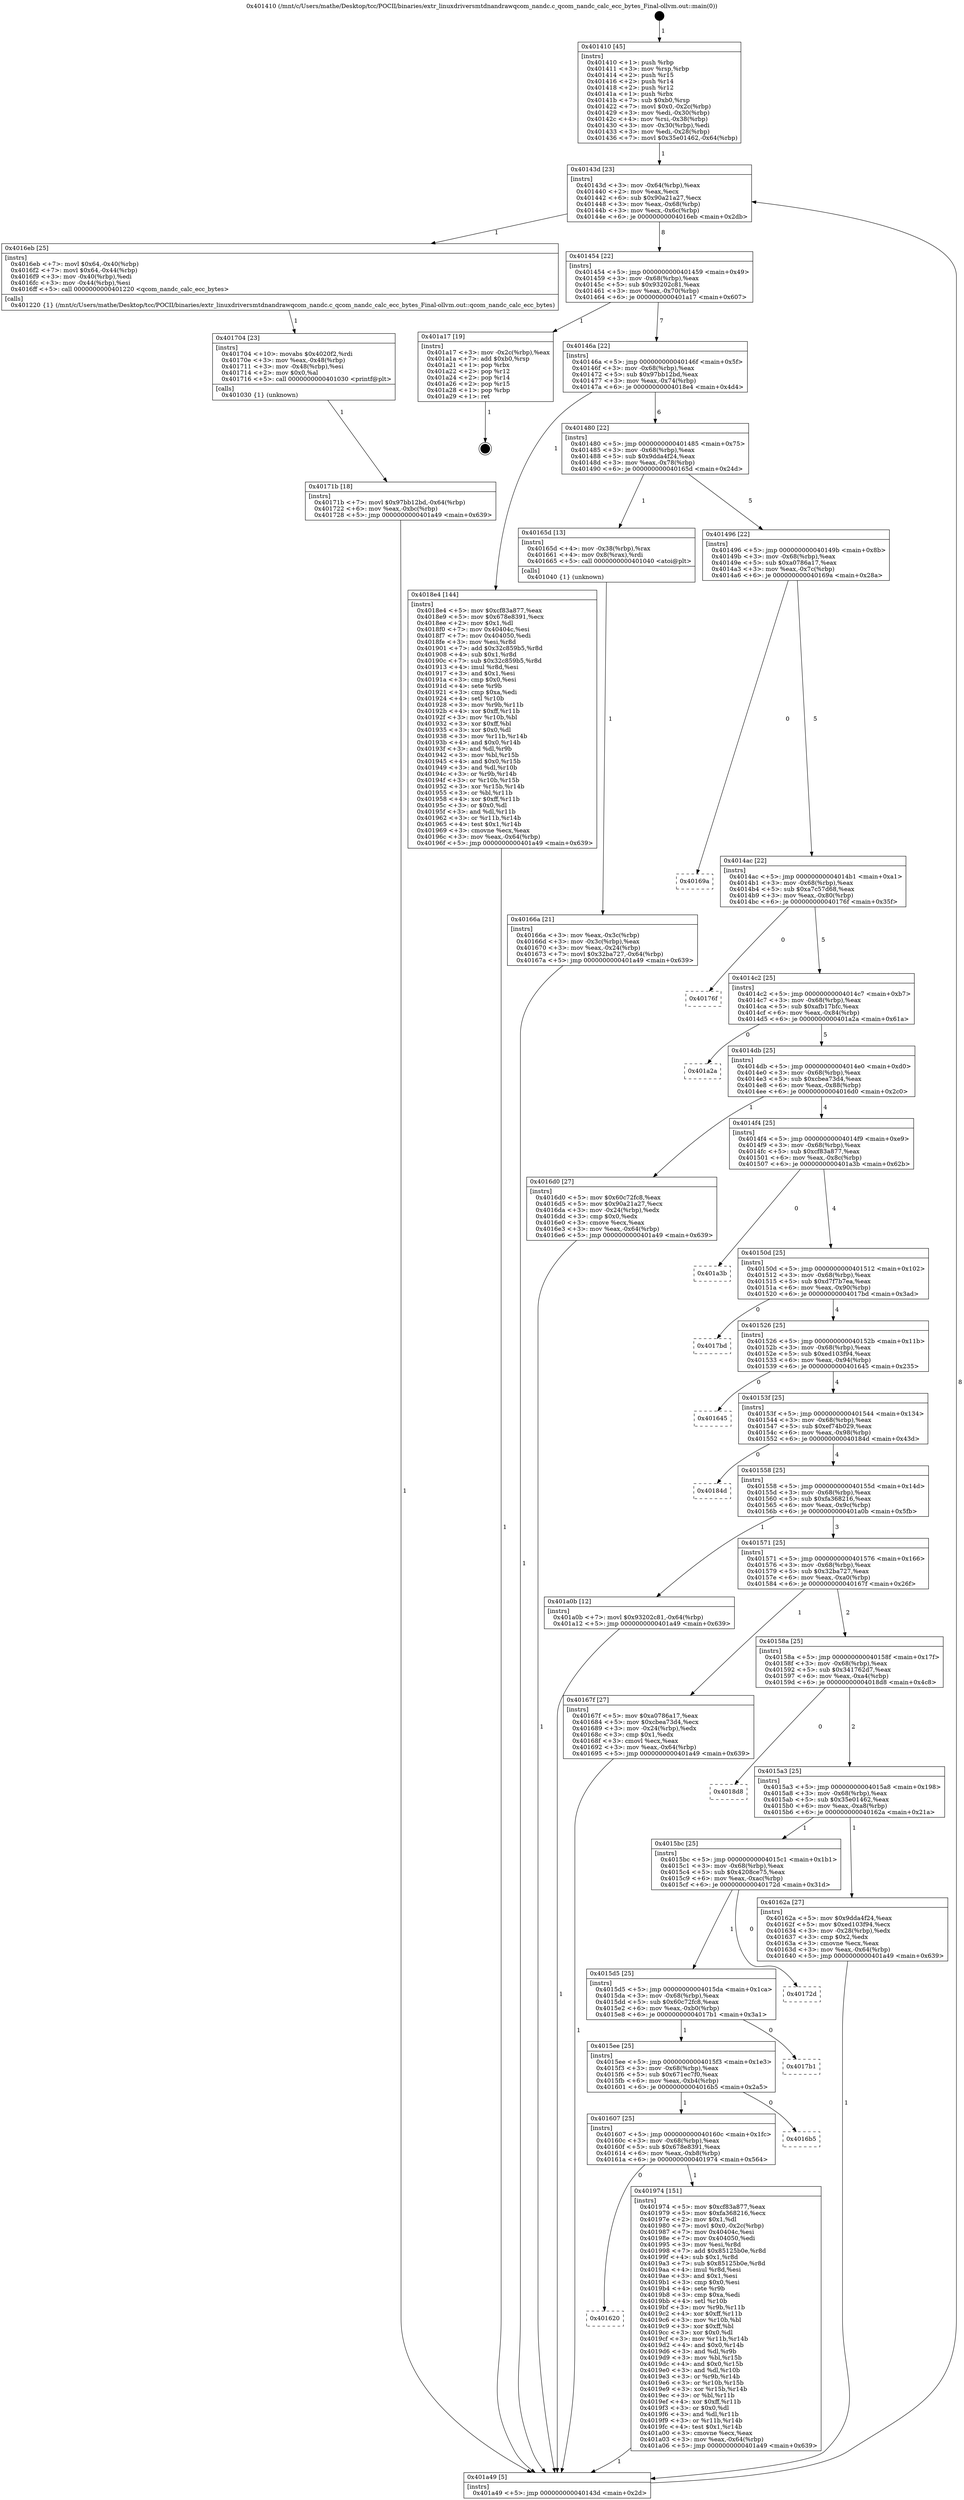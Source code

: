 digraph "0x401410" {
  label = "0x401410 (/mnt/c/Users/mathe/Desktop/tcc/POCII/binaries/extr_linuxdriversmtdnandrawqcom_nandc.c_qcom_nandc_calc_ecc_bytes_Final-ollvm.out::main(0))"
  labelloc = "t"
  node[shape=record]

  Entry [label="",width=0.3,height=0.3,shape=circle,fillcolor=black,style=filled]
  "0x40143d" [label="{
     0x40143d [23]\l
     | [instrs]\l
     &nbsp;&nbsp;0x40143d \<+3\>: mov -0x64(%rbp),%eax\l
     &nbsp;&nbsp;0x401440 \<+2\>: mov %eax,%ecx\l
     &nbsp;&nbsp;0x401442 \<+6\>: sub $0x90a21a27,%ecx\l
     &nbsp;&nbsp;0x401448 \<+3\>: mov %eax,-0x68(%rbp)\l
     &nbsp;&nbsp;0x40144b \<+3\>: mov %ecx,-0x6c(%rbp)\l
     &nbsp;&nbsp;0x40144e \<+6\>: je 00000000004016eb \<main+0x2db\>\l
  }"]
  "0x4016eb" [label="{
     0x4016eb [25]\l
     | [instrs]\l
     &nbsp;&nbsp;0x4016eb \<+7\>: movl $0x64,-0x40(%rbp)\l
     &nbsp;&nbsp;0x4016f2 \<+7\>: movl $0x64,-0x44(%rbp)\l
     &nbsp;&nbsp;0x4016f9 \<+3\>: mov -0x40(%rbp),%edi\l
     &nbsp;&nbsp;0x4016fc \<+3\>: mov -0x44(%rbp),%esi\l
     &nbsp;&nbsp;0x4016ff \<+5\>: call 0000000000401220 \<qcom_nandc_calc_ecc_bytes\>\l
     | [calls]\l
     &nbsp;&nbsp;0x401220 \{1\} (/mnt/c/Users/mathe/Desktop/tcc/POCII/binaries/extr_linuxdriversmtdnandrawqcom_nandc.c_qcom_nandc_calc_ecc_bytes_Final-ollvm.out::qcom_nandc_calc_ecc_bytes)\l
  }"]
  "0x401454" [label="{
     0x401454 [22]\l
     | [instrs]\l
     &nbsp;&nbsp;0x401454 \<+5\>: jmp 0000000000401459 \<main+0x49\>\l
     &nbsp;&nbsp;0x401459 \<+3\>: mov -0x68(%rbp),%eax\l
     &nbsp;&nbsp;0x40145c \<+5\>: sub $0x93202c81,%eax\l
     &nbsp;&nbsp;0x401461 \<+3\>: mov %eax,-0x70(%rbp)\l
     &nbsp;&nbsp;0x401464 \<+6\>: je 0000000000401a17 \<main+0x607\>\l
  }"]
  Exit [label="",width=0.3,height=0.3,shape=circle,fillcolor=black,style=filled,peripheries=2]
  "0x401a17" [label="{
     0x401a17 [19]\l
     | [instrs]\l
     &nbsp;&nbsp;0x401a17 \<+3\>: mov -0x2c(%rbp),%eax\l
     &nbsp;&nbsp;0x401a1a \<+7\>: add $0xb0,%rsp\l
     &nbsp;&nbsp;0x401a21 \<+1\>: pop %rbx\l
     &nbsp;&nbsp;0x401a22 \<+2\>: pop %r12\l
     &nbsp;&nbsp;0x401a24 \<+2\>: pop %r14\l
     &nbsp;&nbsp;0x401a26 \<+2\>: pop %r15\l
     &nbsp;&nbsp;0x401a28 \<+1\>: pop %rbp\l
     &nbsp;&nbsp;0x401a29 \<+1\>: ret\l
  }"]
  "0x40146a" [label="{
     0x40146a [22]\l
     | [instrs]\l
     &nbsp;&nbsp;0x40146a \<+5\>: jmp 000000000040146f \<main+0x5f\>\l
     &nbsp;&nbsp;0x40146f \<+3\>: mov -0x68(%rbp),%eax\l
     &nbsp;&nbsp;0x401472 \<+5\>: sub $0x97bb12bd,%eax\l
     &nbsp;&nbsp;0x401477 \<+3\>: mov %eax,-0x74(%rbp)\l
     &nbsp;&nbsp;0x40147a \<+6\>: je 00000000004018e4 \<main+0x4d4\>\l
  }"]
  "0x401620" [label="{
     0x401620\l
  }", style=dashed]
  "0x4018e4" [label="{
     0x4018e4 [144]\l
     | [instrs]\l
     &nbsp;&nbsp;0x4018e4 \<+5\>: mov $0xcf83a877,%eax\l
     &nbsp;&nbsp;0x4018e9 \<+5\>: mov $0x678e8391,%ecx\l
     &nbsp;&nbsp;0x4018ee \<+2\>: mov $0x1,%dl\l
     &nbsp;&nbsp;0x4018f0 \<+7\>: mov 0x40404c,%esi\l
     &nbsp;&nbsp;0x4018f7 \<+7\>: mov 0x404050,%edi\l
     &nbsp;&nbsp;0x4018fe \<+3\>: mov %esi,%r8d\l
     &nbsp;&nbsp;0x401901 \<+7\>: add $0x32c859b5,%r8d\l
     &nbsp;&nbsp;0x401908 \<+4\>: sub $0x1,%r8d\l
     &nbsp;&nbsp;0x40190c \<+7\>: sub $0x32c859b5,%r8d\l
     &nbsp;&nbsp;0x401913 \<+4\>: imul %r8d,%esi\l
     &nbsp;&nbsp;0x401917 \<+3\>: and $0x1,%esi\l
     &nbsp;&nbsp;0x40191a \<+3\>: cmp $0x0,%esi\l
     &nbsp;&nbsp;0x40191d \<+4\>: sete %r9b\l
     &nbsp;&nbsp;0x401921 \<+3\>: cmp $0xa,%edi\l
     &nbsp;&nbsp;0x401924 \<+4\>: setl %r10b\l
     &nbsp;&nbsp;0x401928 \<+3\>: mov %r9b,%r11b\l
     &nbsp;&nbsp;0x40192b \<+4\>: xor $0xff,%r11b\l
     &nbsp;&nbsp;0x40192f \<+3\>: mov %r10b,%bl\l
     &nbsp;&nbsp;0x401932 \<+3\>: xor $0xff,%bl\l
     &nbsp;&nbsp;0x401935 \<+3\>: xor $0x0,%dl\l
     &nbsp;&nbsp;0x401938 \<+3\>: mov %r11b,%r14b\l
     &nbsp;&nbsp;0x40193b \<+4\>: and $0x0,%r14b\l
     &nbsp;&nbsp;0x40193f \<+3\>: and %dl,%r9b\l
     &nbsp;&nbsp;0x401942 \<+3\>: mov %bl,%r15b\l
     &nbsp;&nbsp;0x401945 \<+4\>: and $0x0,%r15b\l
     &nbsp;&nbsp;0x401949 \<+3\>: and %dl,%r10b\l
     &nbsp;&nbsp;0x40194c \<+3\>: or %r9b,%r14b\l
     &nbsp;&nbsp;0x40194f \<+3\>: or %r10b,%r15b\l
     &nbsp;&nbsp;0x401952 \<+3\>: xor %r15b,%r14b\l
     &nbsp;&nbsp;0x401955 \<+3\>: or %bl,%r11b\l
     &nbsp;&nbsp;0x401958 \<+4\>: xor $0xff,%r11b\l
     &nbsp;&nbsp;0x40195c \<+3\>: or $0x0,%dl\l
     &nbsp;&nbsp;0x40195f \<+3\>: and %dl,%r11b\l
     &nbsp;&nbsp;0x401962 \<+3\>: or %r11b,%r14b\l
     &nbsp;&nbsp;0x401965 \<+4\>: test $0x1,%r14b\l
     &nbsp;&nbsp;0x401969 \<+3\>: cmovne %ecx,%eax\l
     &nbsp;&nbsp;0x40196c \<+3\>: mov %eax,-0x64(%rbp)\l
     &nbsp;&nbsp;0x40196f \<+5\>: jmp 0000000000401a49 \<main+0x639\>\l
  }"]
  "0x401480" [label="{
     0x401480 [22]\l
     | [instrs]\l
     &nbsp;&nbsp;0x401480 \<+5\>: jmp 0000000000401485 \<main+0x75\>\l
     &nbsp;&nbsp;0x401485 \<+3\>: mov -0x68(%rbp),%eax\l
     &nbsp;&nbsp;0x401488 \<+5\>: sub $0x9dda4f24,%eax\l
     &nbsp;&nbsp;0x40148d \<+3\>: mov %eax,-0x78(%rbp)\l
     &nbsp;&nbsp;0x401490 \<+6\>: je 000000000040165d \<main+0x24d\>\l
  }"]
  "0x401974" [label="{
     0x401974 [151]\l
     | [instrs]\l
     &nbsp;&nbsp;0x401974 \<+5\>: mov $0xcf83a877,%eax\l
     &nbsp;&nbsp;0x401979 \<+5\>: mov $0xfa368216,%ecx\l
     &nbsp;&nbsp;0x40197e \<+2\>: mov $0x1,%dl\l
     &nbsp;&nbsp;0x401980 \<+7\>: movl $0x0,-0x2c(%rbp)\l
     &nbsp;&nbsp;0x401987 \<+7\>: mov 0x40404c,%esi\l
     &nbsp;&nbsp;0x40198e \<+7\>: mov 0x404050,%edi\l
     &nbsp;&nbsp;0x401995 \<+3\>: mov %esi,%r8d\l
     &nbsp;&nbsp;0x401998 \<+7\>: add $0x85125b0e,%r8d\l
     &nbsp;&nbsp;0x40199f \<+4\>: sub $0x1,%r8d\l
     &nbsp;&nbsp;0x4019a3 \<+7\>: sub $0x85125b0e,%r8d\l
     &nbsp;&nbsp;0x4019aa \<+4\>: imul %r8d,%esi\l
     &nbsp;&nbsp;0x4019ae \<+3\>: and $0x1,%esi\l
     &nbsp;&nbsp;0x4019b1 \<+3\>: cmp $0x0,%esi\l
     &nbsp;&nbsp;0x4019b4 \<+4\>: sete %r9b\l
     &nbsp;&nbsp;0x4019b8 \<+3\>: cmp $0xa,%edi\l
     &nbsp;&nbsp;0x4019bb \<+4\>: setl %r10b\l
     &nbsp;&nbsp;0x4019bf \<+3\>: mov %r9b,%r11b\l
     &nbsp;&nbsp;0x4019c2 \<+4\>: xor $0xff,%r11b\l
     &nbsp;&nbsp;0x4019c6 \<+3\>: mov %r10b,%bl\l
     &nbsp;&nbsp;0x4019c9 \<+3\>: xor $0xff,%bl\l
     &nbsp;&nbsp;0x4019cc \<+3\>: xor $0x0,%dl\l
     &nbsp;&nbsp;0x4019cf \<+3\>: mov %r11b,%r14b\l
     &nbsp;&nbsp;0x4019d2 \<+4\>: and $0x0,%r14b\l
     &nbsp;&nbsp;0x4019d6 \<+3\>: and %dl,%r9b\l
     &nbsp;&nbsp;0x4019d9 \<+3\>: mov %bl,%r15b\l
     &nbsp;&nbsp;0x4019dc \<+4\>: and $0x0,%r15b\l
     &nbsp;&nbsp;0x4019e0 \<+3\>: and %dl,%r10b\l
     &nbsp;&nbsp;0x4019e3 \<+3\>: or %r9b,%r14b\l
     &nbsp;&nbsp;0x4019e6 \<+3\>: or %r10b,%r15b\l
     &nbsp;&nbsp;0x4019e9 \<+3\>: xor %r15b,%r14b\l
     &nbsp;&nbsp;0x4019ec \<+3\>: or %bl,%r11b\l
     &nbsp;&nbsp;0x4019ef \<+4\>: xor $0xff,%r11b\l
     &nbsp;&nbsp;0x4019f3 \<+3\>: or $0x0,%dl\l
     &nbsp;&nbsp;0x4019f6 \<+3\>: and %dl,%r11b\l
     &nbsp;&nbsp;0x4019f9 \<+3\>: or %r11b,%r14b\l
     &nbsp;&nbsp;0x4019fc \<+4\>: test $0x1,%r14b\l
     &nbsp;&nbsp;0x401a00 \<+3\>: cmovne %ecx,%eax\l
     &nbsp;&nbsp;0x401a03 \<+3\>: mov %eax,-0x64(%rbp)\l
     &nbsp;&nbsp;0x401a06 \<+5\>: jmp 0000000000401a49 \<main+0x639\>\l
  }"]
  "0x40165d" [label="{
     0x40165d [13]\l
     | [instrs]\l
     &nbsp;&nbsp;0x40165d \<+4\>: mov -0x38(%rbp),%rax\l
     &nbsp;&nbsp;0x401661 \<+4\>: mov 0x8(%rax),%rdi\l
     &nbsp;&nbsp;0x401665 \<+5\>: call 0000000000401040 \<atoi@plt\>\l
     | [calls]\l
     &nbsp;&nbsp;0x401040 \{1\} (unknown)\l
  }"]
  "0x401496" [label="{
     0x401496 [22]\l
     | [instrs]\l
     &nbsp;&nbsp;0x401496 \<+5\>: jmp 000000000040149b \<main+0x8b\>\l
     &nbsp;&nbsp;0x40149b \<+3\>: mov -0x68(%rbp),%eax\l
     &nbsp;&nbsp;0x40149e \<+5\>: sub $0xa0786a17,%eax\l
     &nbsp;&nbsp;0x4014a3 \<+3\>: mov %eax,-0x7c(%rbp)\l
     &nbsp;&nbsp;0x4014a6 \<+6\>: je 000000000040169a \<main+0x28a\>\l
  }"]
  "0x401607" [label="{
     0x401607 [25]\l
     | [instrs]\l
     &nbsp;&nbsp;0x401607 \<+5\>: jmp 000000000040160c \<main+0x1fc\>\l
     &nbsp;&nbsp;0x40160c \<+3\>: mov -0x68(%rbp),%eax\l
     &nbsp;&nbsp;0x40160f \<+5\>: sub $0x678e8391,%eax\l
     &nbsp;&nbsp;0x401614 \<+6\>: mov %eax,-0xb8(%rbp)\l
     &nbsp;&nbsp;0x40161a \<+6\>: je 0000000000401974 \<main+0x564\>\l
  }"]
  "0x40169a" [label="{
     0x40169a\l
  }", style=dashed]
  "0x4014ac" [label="{
     0x4014ac [22]\l
     | [instrs]\l
     &nbsp;&nbsp;0x4014ac \<+5\>: jmp 00000000004014b1 \<main+0xa1\>\l
     &nbsp;&nbsp;0x4014b1 \<+3\>: mov -0x68(%rbp),%eax\l
     &nbsp;&nbsp;0x4014b4 \<+5\>: sub $0xa7c57d68,%eax\l
     &nbsp;&nbsp;0x4014b9 \<+3\>: mov %eax,-0x80(%rbp)\l
     &nbsp;&nbsp;0x4014bc \<+6\>: je 000000000040176f \<main+0x35f\>\l
  }"]
  "0x4016b5" [label="{
     0x4016b5\l
  }", style=dashed]
  "0x40176f" [label="{
     0x40176f\l
  }", style=dashed]
  "0x4014c2" [label="{
     0x4014c2 [25]\l
     | [instrs]\l
     &nbsp;&nbsp;0x4014c2 \<+5\>: jmp 00000000004014c7 \<main+0xb7\>\l
     &nbsp;&nbsp;0x4014c7 \<+3\>: mov -0x68(%rbp),%eax\l
     &nbsp;&nbsp;0x4014ca \<+5\>: sub $0xafb17bfc,%eax\l
     &nbsp;&nbsp;0x4014cf \<+6\>: mov %eax,-0x84(%rbp)\l
     &nbsp;&nbsp;0x4014d5 \<+6\>: je 0000000000401a2a \<main+0x61a\>\l
  }"]
  "0x4015ee" [label="{
     0x4015ee [25]\l
     | [instrs]\l
     &nbsp;&nbsp;0x4015ee \<+5\>: jmp 00000000004015f3 \<main+0x1e3\>\l
     &nbsp;&nbsp;0x4015f3 \<+3\>: mov -0x68(%rbp),%eax\l
     &nbsp;&nbsp;0x4015f6 \<+5\>: sub $0x671ec7f0,%eax\l
     &nbsp;&nbsp;0x4015fb \<+6\>: mov %eax,-0xb4(%rbp)\l
     &nbsp;&nbsp;0x401601 \<+6\>: je 00000000004016b5 \<main+0x2a5\>\l
  }"]
  "0x401a2a" [label="{
     0x401a2a\l
  }", style=dashed]
  "0x4014db" [label="{
     0x4014db [25]\l
     | [instrs]\l
     &nbsp;&nbsp;0x4014db \<+5\>: jmp 00000000004014e0 \<main+0xd0\>\l
     &nbsp;&nbsp;0x4014e0 \<+3\>: mov -0x68(%rbp),%eax\l
     &nbsp;&nbsp;0x4014e3 \<+5\>: sub $0xcbea73d4,%eax\l
     &nbsp;&nbsp;0x4014e8 \<+6\>: mov %eax,-0x88(%rbp)\l
     &nbsp;&nbsp;0x4014ee \<+6\>: je 00000000004016d0 \<main+0x2c0\>\l
  }"]
  "0x4017b1" [label="{
     0x4017b1\l
  }", style=dashed]
  "0x4016d0" [label="{
     0x4016d0 [27]\l
     | [instrs]\l
     &nbsp;&nbsp;0x4016d0 \<+5\>: mov $0x60c72fc8,%eax\l
     &nbsp;&nbsp;0x4016d5 \<+5\>: mov $0x90a21a27,%ecx\l
     &nbsp;&nbsp;0x4016da \<+3\>: mov -0x24(%rbp),%edx\l
     &nbsp;&nbsp;0x4016dd \<+3\>: cmp $0x0,%edx\l
     &nbsp;&nbsp;0x4016e0 \<+3\>: cmove %ecx,%eax\l
     &nbsp;&nbsp;0x4016e3 \<+3\>: mov %eax,-0x64(%rbp)\l
     &nbsp;&nbsp;0x4016e6 \<+5\>: jmp 0000000000401a49 \<main+0x639\>\l
  }"]
  "0x4014f4" [label="{
     0x4014f4 [25]\l
     | [instrs]\l
     &nbsp;&nbsp;0x4014f4 \<+5\>: jmp 00000000004014f9 \<main+0xe9\>\l
     &nbsp;&nbsp;0x4014f9 \<+3\>: mov -0x68(%rbp),%eax\l
     &nbsp;&nbsp;0x4014fc \<+5\>: sub $0xcf83a877,%eax\l
     &nbsp;&nbsp;0x401501 \<+6\>: mov %eax,-0x8c(%rbp)\l
     &nbsp;&nbsp;0x401507 \<+6\>: je 0000000000401a3b \<main+0x62b\>\l
  }"]
  "0x4015d5" [label="{
     0x4015d5 [25]\l
     | [instrs]\l
     &nbsp;&nbsp;0x4015d5 \<+5\>: jmp 00000000004015da \<main+0x1ca\>\l
     &nbsp;&nbsp;0x4015da \<+3\>: mov -0x68(%rbp),%eax\l
     &nbsp;&nbsp;0x4015dd \<+5\>: sub $0x60c72fc8,%eax\l
     &nbsp;&nbsp;0x4015e2 \<+6\>: mov %eax,-0xb0(%rbp)\l
     &nbsp;&nbsp;0x4015e8 \<+6\>: je 00000000004017b1 \<main+0x3a1\>\l
  }"]
  "0x401a3b" [label="{
     0x401a3b\l
  }", style=dashed]
  "0x40150d" [label="{
     0x40150d [25]\l
     | [instrs]\l
     &nbsp;&nbsp;0x40150d \<+5\>: jmp 0000000000401512 \<main+0x102\>\l
     &nbsp;&nbsp;0x401512 \<+3\>: mov -0x68(%rbp),%eax\l
     &nbsp;&nbsp;0x401515 \<+5\>: sub $0xd7f7b7ea,%eax\l
     &nbsp;&nbsp;0x40151a \<+6\>: mov %eax,-0x90(%rbp)\l
     &nbsp;&nbsp;0x401520 \<+6\>: je 00000000004017bd \<main+0x3ad\>\l
  }"]
  "0x40172d" [label="{
     0x40172d\l
  }", style=dashed]
  "0x4017bd" [label="{
     0x4017bd\l
  }", style=dashed]
  "0x401526" [label="{
     0x401526 [25]\l
     | [instrs]\l
     &nbsp;&nbsp;0x401526 \<+5\>: jmp 000000000040152b \<main+0x11b\>\l
     &nbsp;&nbsp;0x40152b \<+3\>: mov -0x68(%rbp),%eax\l
     &nbsp;&nbsp;0x40152e \<+5\>: sub $0xed103f94,%eax\l
     &nbsp;&nbsp;0x401533 \<+6\>: mov %eax,-0x94(%rbp)\l
     &nbsp;&nbsp;0x401539 \<+6\>: je 0000000000401645 \<main+0x235\>\l
  }"]
  "0x40171b" [label="{
     0x40171b [18]\l
     | [instrs]\l
     &nbsp;&nbsp;0x40171b \<+7\>: movl $0x97bb12bd,-0x64(%rbp)\l
     &nbsp;&nbsp;0x401722 \<+6\>: mov %eax,-0xbc(%rbp)\l
     &nbsp;&nbsp;0x401728 \<+5\>: jmp 0000000000401a49 \<main+0x639\>\l
  }"]
  "0x401645" [label="{
     0x401645\l
  }", style=dashed]
  "0x40153f" [label="{
     0x40153f [25]\l
     | [instrs]\l
     &nbsp;&nbsp;0x40153f \<+5\>: jmp 0000000000401544 \<main+0x134\>\l
     &nbsp;&nbsp;0x401544 \<+3\>: mov -0x68(%rbp),%eax\l
     &nbsp;&nbsp;0x401547 \<+5\>: sub $0xef74b029,%eax\l
     &nbsp;&nbsp;0x40154c \<+6\>: mov %eax,-0x98(%rbp)\l
     &nbsp;&nbsp;0x401552 \<+6\>: je 000000000040184d \<main+0x43d\>\l
  }"]
  "0x401704" [label="{
     0x401704 [23]\l
     | [instrs]\l
     &nbsp;&nbsp;0x401704 \<+10\>: movabs $0x4020f2,%rdi\l
     &nbsp;&nbsp;0x40170e \<+3\>: mov %eax,-0x48(%rbp)\l
     &nbsp;&nbsp;0x401711 \<+3\>: mov -0x48(%rbp),%esi\l
     &nbsp;&nbsp;0x401714 \<+2\>: mov $0x0,%al\l
     &nbsp;&nbsp;0x401716 \<+5\>: call 0000000000401030 \<printf@plt\>\l
     | [calls]\l
     &nbsp;&nbsp;0x401030 \{1\} (unknown)\l
  }"]
  "0x40184d" [label="{
     0x40184d\l
  }", style=dashed]
  "0x401558" [label="{
     0x401558 [25]\l
     | [instrs]\l
     &nbsp;&nbsp;0x401558 \<+5\>: jmp 000000000040155d \<main+0x14d\>\l
     &nbsp;&nbsp;0x40155d \<+3\>: mov -0x68(%rbp),%eax\l
     &nbsp;&nbsp;0x401560 \<+5\>: sub $0xfa368216,%eax\l
     &nbsp;&nbsp;0x401565 \<+6\>: mov %eax,-0x9c(%rbp)\l
     &nbsp;&nbsp;0x40156b \<+6\>: je 0000000000401a0b \<main+0x5fb\>\l
  }"]
  "0x40166a" [label="{
     0x40166a [21]\l
     | [instrs]\l
     &nbsp;&nbsp;0x40166a \<+3\>: mov %eax,-0x3c(%rbp)\l
     &nbsp;&nbsp;0x40166d \<+3\>: mov -0x3c(%rbp),%eax\l
     &nbsp;&nbsp;0x401670 \<+3\>: mov %eax,-0x24(%rbp)\l
     &nbsp;&nbsp;0x401673 \<+7\>: movl $0x32ba727,-0x64(%rbp)\l
     &nbsp;&nbsp;0x40167a \<+5\>: jmp 0000000000401a49 \<main+0x639\>\l
  }"]
  "0x401a0b" [label="{
     0x401a0b [12]\l
     | [instrs]\l
     &nbsp;&nbsp;0x401a0b \<+7\>: movl $0x93202c81,-0x64(%rbp)\l
     &nbsp;&nbsp;0x401a12 \<+5\>: jmp 0000000000401a49 \<main+0x639\>\l
  }"]
  "0x401571" [label="{
     0x401571 [25]\l
     | [instrs]\l
     &nbsp;&nbsp;0x401571 \<+5\>: jmp 0000000000401576 \<main+0x166\>\l
     &nbsp;&nbsp;0x401576 \<+3\>: mov -0x68(%rbp),%eax\l
     &nbsp;&nbsp;0x401579 \<+5\>: sub $0x32ba727,%eax\l
     &nbsp;&nbsp;0x40157e \<+6\>: mov %eax,-0xa0(%rbp)\l
     &nbsp;&nbsp;0x401584 \<+6\>: je 000000000040167f \<main+0x26f\>\l
  }"]
  "0x401410" [label="{
     0x401410 [45]\l
     | [instrs]\l
     &nbsp;&nbsp;0x401410 \<+1\>: push %rbp\l
     &nbsp;&nbsp;0x401411 \<+3\>: mov %rsp,%rbp\l
     &nbsp;&nbsp;0x401414 \<+2\>: push %r15\l
     &nbsp;&nbsp;0x401416 \<+2\>: push %r14\l
     &nbsp;&nbsp;0x401418 \<+2\>: push %r12\l
     &nbsp;&nbsp;0x40141a \<+1\>: push %rbx\l
     &nbsp;&nbsp;0x40141b \<+7\>: sub $0xb0,%rsp\l
     &nbsp;&nbsp;0x401422 \<+7\>: movl $0x0,-0x2c(%rbp)\l
     &nbsp;&nbsp;0x401429 \<+3\>: mov %edi,-0x30(%rbp)\l
     &nbsp;&nbsp;0x40142c \<+4\>: mov %rsi,-0x38(%rbp)\l
     &nbsp;&nbsp;0x401430 \<+3\>: mov -0x30(%rbp),%edi\l
     &nbsp;&nbsp;0x401433 \<+3\>: mov %edi,-0x28(%rbp)\l
     &nbsp;&nbsp;0x401436 \<+7\>: movl $0x35e01462,-0x64(%rbp)\l
  }"]
  "0x40167f" [label="{
     0x40167f [27]\l
     | [instrs]\l
     &nbsp;&nbsp;0x40167f \<+5\>: mov $0xa0786a17,%eax\l
     &nbsp;&nbsp;0x401684 \<+5\>: mov $0xcbea73d4,%ecx\l
     &nbsp;&nbsp;0x401689 \<+3\>: mov -0x24(%rbp),%edx\l
     &nbsp;&nbsp;0x40168c \<+3\>: cmp $0x1,%edx\l
     &nbsp;&nbsp;0x40168f \<+3\>: cmovl %ecx,%eax\l
     &nbsp;&nbsp;0x401692 \<+3\>: mov %eax,-0x64(%rbp)\l
     &nbsp;&nbsp;0x401695 \<+5\>: jmp 0000000000401a49 \<main+0x639\>\l
  }"]
  "0x40158a" [label="{
     0x40158a [25]\l
     | [instrs]\l
     &nbsp;&nbsp;0x40158a \<+5\>: jmp 000000000040158f \<main+0x17f\>\l
     &nbsp;&nbsp;0x40158f \<+3\>: mov -0x68(%rbp),%eax\l
     &nbsp;&nbsp;0x401592 \<+5\>: sub $0x341762d7,%eax\l
     &nbsp;&nbsp;0x401597 \<+6\>: mov %eax,-0xa4(%rbp)\l
     &nbsp;&nbsp;0x40159d \<+6\>: je 00000000004018d8 \<main+0x4c8\>\l
  }"]
  "0x401a49" [label="{
     0x401a49 [5]\l
     | [instrs]\l
     &nbsp;&nbsp;0x401a49 \<+5\>: jmp 000000000040143d \<main+0x2d\>\l
  }"]
  "0x4018d8" [label="{
     0x4018d8\l
  }", style=dashed]
  "0x4015a3" [label="{
     0x4015a3 [25]\l
     | [instrs]\l
     &nbsp;&nbsp;0x4015a3 \<+5\>: jmp 00000000004015a8 \<main+0x198\>\l
     &nbsp;&nbsp;0x4015a8 \<+3\>: mov -0x68(%rbp),%eax\l
     &nbsp;&nbsp;0x4015ab \<+5\>: sub $0x35e01462,%eax\l
     &nbsp;&nbsp;0x4015b0 \<+6\>: mov %eax,-0xa8(%rbp)\l
     &nbsp;&nbsp;0x4015b6 \<+6\>: je 000000000040162a \<main+0x21a\>\l
  }"]
  "0x4015bc" [label="{
     0x4015bc [25]\l
     | [instrs]\l
     &nbsp;&nbsp;0x4015bc \<+5\>: jmp 00000000004015c1 \<main+0x1b1\>\l
     &nbsp;&nbsp;0x4015c1 \<+3\>: mov -0x68(%rbp),%eax\l
     &nbsp;&nbsp;0x4015c4 \<+5\>: sub $0x4208ce75,%eax\l
     &nbsp;&nbsp;0x4015c9 \<+6\>: mov %eax,-0xac(%rbp)\l
     &nbsp;&nbsp;0x4015cf \<+6\>: je 000000000040172d \<main+0x31d\>\l
  }"]
  "0x40162a" [label="{
     0x40162a [27]\l
     | [instrs]\l
     &nbsp;&nbsp;0x40162a \<+5\>: mov $0x9dda4f24,%eax\l
     &nbsp;&nbsp;0x40162f \<+5\>: mov $0xed103f94,%ecx\l
     &nbsp;&nbsp;0x401634 \<+3\>: mov -0x28(%rbp),%edx\l
     &nbsp;&nbsp;0x401637 \<+3\>: cmp $0x2,%edx\l
     &nbsp;&nbsp;0x40163a \<+3\>: cmovne %ecx,%eax\l
     &nbsp;&nbsp;0x40163d \<+3\>: mov %eax,-0x64(%rbp)\l
     &nbsp;&nbsp;0x401640 \<+5\>: jmp 0000000000401a49 \<main+0x639\>\l
  }"]
  Entry -> "0x401410" [label=" 1"]
  "0x40143d" -> "0x4016eb" [label=" 1"]
  "0x40143d" -> "0x401454" [label=" 8"]
  "0x401a17" -> Exit [label=" 1"]
  "0x401454" -> "0x401a17" [label=" 1"]
  "0x401454" -> "0x40146a" [label=" 7"]
  "0x401a0b" -> "0x401a49" [label=" 1"]
  "0x40146a" -> "0x4018e4" [label=" 1"]
  "0x40146a" -> "0x401480" [label=" 6"]
  "0x401974" -> "0x401a49" [label=" 1"]
  "0x401480" -> "0x40165d" [label=" 1"]
  "0x401480" -> "0x401496" [label=" 5"]
  "0x401607" -> "0x401620" [label=" 0"]
  "0x401496" -> "0x40169a" [label=" 0"]
  "0x401496" -> "0x4014ac" [label=" 5"]
  "0x401607" -> "0x401974" [label=" 1"]
  "0x4014ac" -> "0x40176f" [label=" 0"]
  "0x4014ac" -> "0x4014c2" [label=" 5"]
  "0x4015ee" -> "0x401607" [label=" 1"]
  "0x4014c2" -> "0x401a2a" [label=" 0"]
  "0x4014c2" -> "0x4014db" [label=" 5"]
  "0x4015ee" -> "0x4016b5" [label=" 0"]
  "0x4014db" -> "0x4016d0" [label=" 1"]
  "0x4014db" -> "0x4014f4" [label=" 4"]
  "0x4015d5" -> "0x4015ee" [label=" 1"]
  "0x4014f4" -> "0x401a3b" [label=" 0"]
  "0x4014f4" -> "0x40150d" [label=" 4"]
  "0x4015d5" -> "0x4017b1" [label=" 0"]
  "0x40150d" -> "0x4017bd" [label=" 0"]
  "0x40150d" -> "0x401526" [label=" 4"]
  "0x4015bc" -> "0x4015d5" [label=" 1"]
  "0x401526" -> "0x401645" [label=" 0"]
  "0x401526" -> "0x40153f" [label=" 4"]
  "0x4015bc" -> "0x40172d" [label=" 0"]
  "0x40153f" -> "0x40184d" [label=" 0"]
  "0x40153f" -> "0x401558" [label=" 4"]
  "0x4018e4" -> "0x401a49" [label=" 1"]
  "0x401558" -> "0x401a0b" [label=" 1"]
  "0x401558" -> "0x401571" [label=" 3"]
  "0x40171b" -> "0x401a49" [label=" 1"]
  "0x401571" -> "0x40167f" [label=" 1"]
  "0x401571" -> "0x40158a" [label=" 2"]
  "0x401704" -> "0x40171b" [label=" 1"]
  "0x40158a" -> "0x4018d8" [label=" 0"]
  "0x40158a" -> "0x4015a3" [label=" 2"]
  "0x4016eb" -> "0x401704" [label=" 1"]
  "0x4015a3" -> "0x40162a" [label=" 1"]
  "0x4015a3" -> "0x4015bc" [label=" 1"]
  "0x40162a" -> "0x401a49" [label=" 1"]
  "0x401410" -> "0x40143d" [label=" 1"]
  "0x401a49" -> "0x40143d" [label=" 8"]
  "0x40165d" -> "0x40166a" [label=" 1"]
  "0x40166a" -> "0x401a49" [label=" 1"]
  "0x40167f" -> "0x401a49" [label=" 1"]
  "0x4016d0" -> "0x401a49" [label=" 1"]
}
